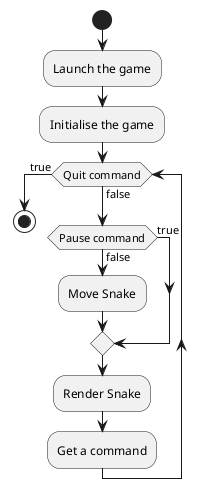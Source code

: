 @startuml

start
:Launch the game;
:Initialise the game;
while (Quit command) is (false)
    if (Pause command) then (true)
    else (false)
      :Move Snake;
    endif
    :Render Snake;
    :Get a command;
endwhile (true)
stop

@enduml